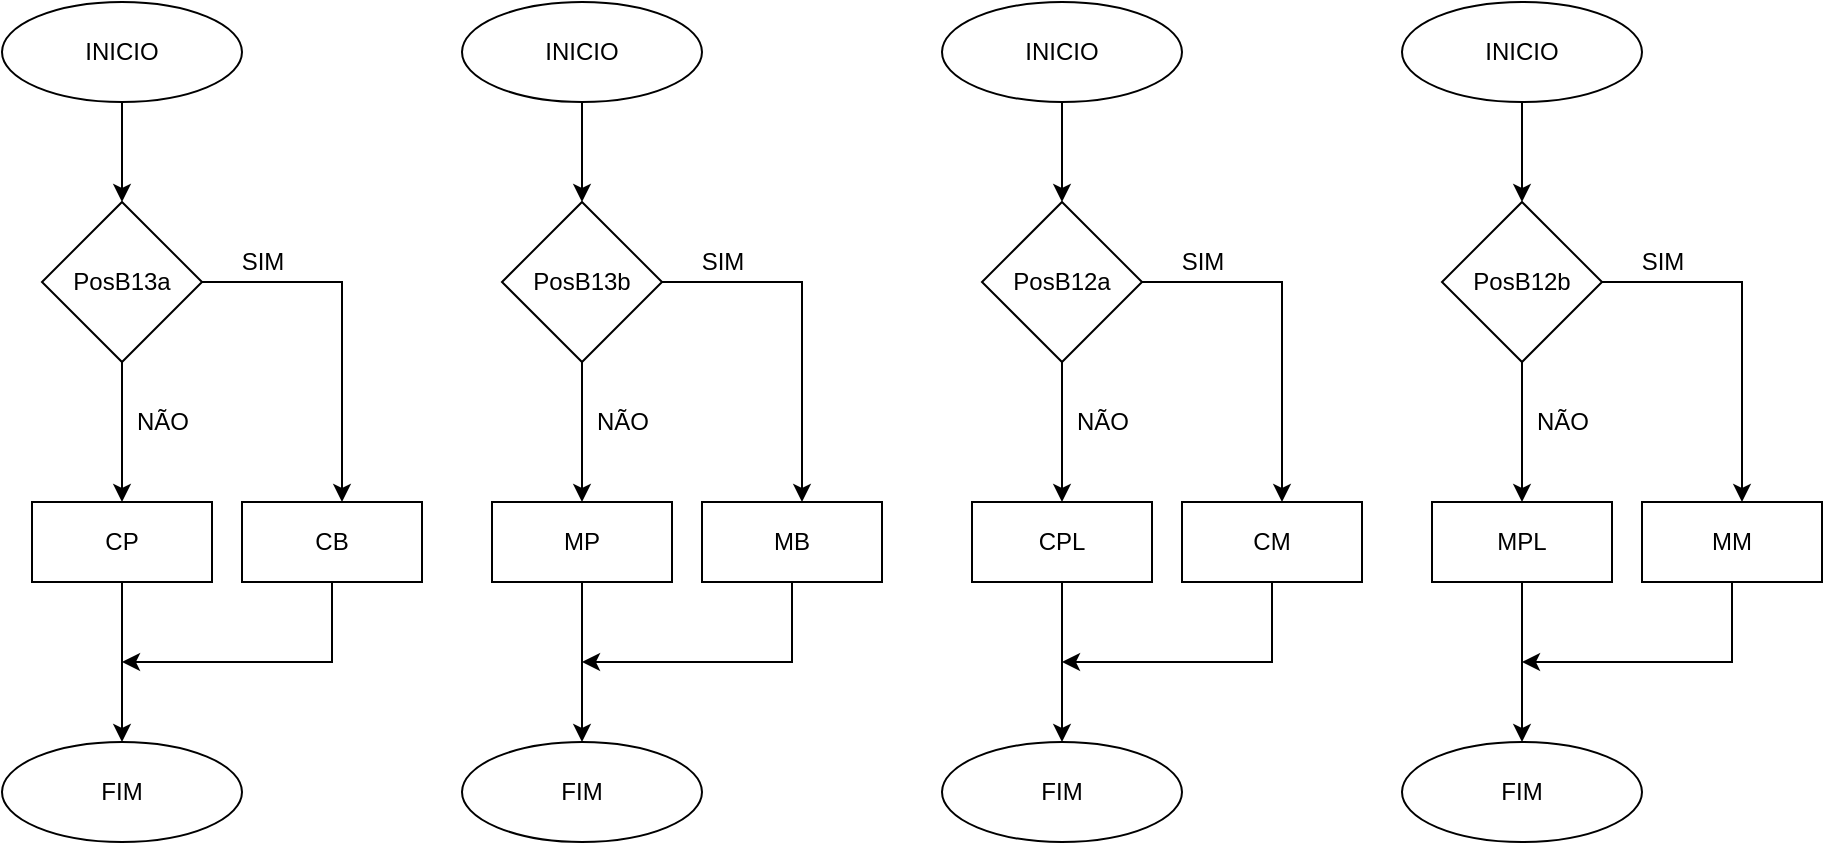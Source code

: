 <mxfile version="14.5.10" type="device"><diagram id="zkQ6dY7TOv4edfScC2yN" name="Page-1"><mxGraphModel dx="1038" dy="580" grid="1" gridSize="10" guides="1" tooltips="1" connect="1" arrows="1" fold="1" page="1" pageScale="1" pageWidth="850" pageHeight="1100" math="0" shadow="0"><root><mxCell id="0"/><mxCell id="1" parent="0"/><mxCell id="iwvYpGJAfRcKJvjn7QkK-2" style="edgeStyle=orthogonalEdgeStyle;rounded=0;orthogonalLoop=1;jettySize=auto;html=1;" edge="1" parent="1" source="iwvYpGJAfRcKJvjn7QkK-1"><mxGeometry relative="1" as="geometry"><mxPoint x="70" y="170" as="targetPoint"/></mxGeometry></mxCell><mxCell id="iwvYpGJAfRcKJvjn7QkK-1" value="INICIO" style="ellipse;whiteSpace=wrap;html=1;" vertex="1" parent="1"><mxGeometry x="10" y="70" width="120" height="50" as="geometry"/></mxCell><mxCell id="iwvYpGJAfRcKJvjn7QkK-4" style="edgeStyle=orthogonalEdgeStyle;rounded=0;orthogonalLoop=1;jettySize=auto;html=1;exitX=0.5;exitY=1;exitDx=0;exitDy=0;" edge="1" parent="1" source="iwvYpGJAfRcKJvjn7QkK-3"><mxGeometry relative="1" as="geometry"><mxPoint x="70" y="320" as="targetPoint"/></mxGeometry></mxCell><mxCell id="iwvYpGJAfRcKJvjn7QkK-6" style="edgeStyle=orthogonalEdgeStyle;rounded=0;orthogonalLoop=1;jettySize=auto;html=1;" edge="1" parent="1" source="iwvYpGJAfRcKJvjn7QkK-3"><mxGeometry relative="1" as="geometry"><mxPoint x="180" y="320" as="targetPoint"/><Array as="points"><mxPoint x="180" y="210"/></Array></mxGeometry></mxCell><mxCell id="iwvYpGJAfRcKJvjn7QkK-3" value="PosB13a" style="rhombus;whiteSpace=wrap;html=1;" vertex="1" parent="1"><mxGeometry x="30" y="170" width="80" height="80" as="geometry"/></mxCell><mxCell id="iwvYpGJAfRcKJvjn7QkK-20" style="edgeStyle=orthogonalEdgeStyle;rounded=0;orthogonalLoop=1;jettySize=auto;html=1;" edge="1" parent="1" source="iwvYpGJAfRcKJvjn7QkK-5"><mxGeometry relative="1" as="geometry"><mxPoint x="70" y="440" as="targetPoint"/></mxGeometry></mxCell><mxCell id="iwvYpGJAfRcKJvjn7QkK-5" value="CP" style="rounded=0;whiteSpace=wrap;html=1;" vertex="1" parent="1"><mxGeometry x="25" y="320" width="90" height="40" as="geometry"/></mxCell><mxCell id="iwvYpGJAfRcKJvjn7QkK-21" style="edgeStyle=orthogonalEdgeStyle;rounded=0;orthogonalLoop=1;jettySize=auto;html=1;" edge="1" parent="1" source="iwvYpGJAfRcKJvjn7QkK-8"><mxGeometry relative="1" as="geometry"><mxPoint x="70" y="400" as="targetPoint"/><Array as="points"><mxPoint x="175" y="400"/><mxPoint x="175" y="400"/></Array></mxGeometry></mxCell><mxCell id="iwvYpGJAfRcKJvjn7QkK-8" value="CB" style="rounded=0;whiteSpace=wrap;html=1;" vertex="1" parent="1"><mxGeometry x="130" y="320" width="90" height="40" as="geometry"/></mxCell><mxCell id="iwvYpGJAfRcKJvjn7QkK-9" value="SIM" style="text;html=1;align=center;verticalAlign=middle;resizable=0;points=[];autosize=1;strokeColor=none;" vertex="1" parent="1"><mxGeometry x="120" y="190" width="40" height="20" as="geometry"/></mxCell><mxCell id="iwvYpGJAfRcKJvjn7QkK-10" value="NÃO" style="text;html=1;align=center;verticalAlign=middle;resizable=0;points=[];autosize=1;strokeColor=none;" vertex="1" parent="1"><mxGeometry x="70" y="270" width="40" height="20" as="geometry"/></mxCell><mxCell id="iwvYpGJAfRcKJvjn7QkK-11" style="edgeStyle=orthogonalEdgeStyle;rounded=0;orthogonalLoop=1;jettySize=auto;html=1;" edge="1" parent="1" source="iwvYpGJAfRcKJvjn7QkK-12"><mxGeometry relative="1" as="geometry"><mxPoint x="300" y="170" as="targetPoint"/></mxGeometry></mxCell><mxCell id="iwvYpGJAfRcKJvjn7QkK-12" value="INICIO" style="ellipse;whiteSpace=wrap;html=1;" vertex="1" parent="1"><mxGeometry x="240" y="70" width="120" height="50" as="geometry"/></mxCell><mxCell id="iwvYpGJAfRcKJvjn7QkK-13" style="edgeStyle=orthogonalEdgeStyle;rounded=0;orthogonalLoop=1;jettySize=auto;html=1;exitX=0.5;exitY=1;exitDx=0;exitDy=0;" edge="1" parent="1" source="iwvYpGJAfRcKJvjn7QkK-15"><mxGeometry relative="1" as="geometry"><mxPoint x="300" y="320" as="targetPoint"/></mxGeometry></mxCell><mxCell id="iwvYpGJAfRcKJvjn7QkK-14" style="edgeStyle=orthogonalEdgeStyle;rounded=0;orthogonalLoop=1;jettySize=auto;html=1;" edge="1" parent="1" source="iwvYpGJAfRcKJvjn7QkK-15"><mxGeometry relative="1" as="geometry"><mxPoint x="410" y="320" as="targetPoint"/><Array as="points"><mxPoint x="410" y="210"/></Array></mxGeometry></mxCell><mxCell id="iwvYpGJAfRcKJvjn7QkK-15" value="PosB13b" style="rhombus;whiteSpace=wrap;html=1;" vertex="1" parent="1"><mxGeometry x="260" y="170" width="80" height="80" as="geometry"/></mxCell><mxCell id="iwvYpGJAfRcKJvjn7QkK-23" style="edgeStyle=orthogonalEdgeStyle;rounded=0;orthogonalLoop=1;jettySize=auto;html=1;" edge="1" parent="1" source="iwvYpGJAfRcKJvjn7QkK-16"><mxGeometry relative="1" as="geometry"><mxPoint x="300" y="440" as="targetPoint"/></mxGeometry></mxCell><mxCell id="iwvYpGJAfRcKJvjn7QkK-16" value="MP" style="rounded=0;whiteSpace=wrap;html=1;" vertex="1" parent="1"><mxGeometry x="255" y="320" width="90" height="40" as="geometry"/></mxCell><mxCell id="iwvYpGJAfRcKJvjn7QkK-24" style="edgeStyle=orthogonalEdgeStyle;rounded=0;orthogonalLoop=1;jettySize=auto;html=1;" edge="1" parent="1" source="iwvYpGJAfRcKJvjn7QkK-17"><mxGeometry relative="1" as="geometry"><mxPoint x="300" y="400" as="targetPoint"/><Array as="points"><mxPoint x="405" y="400"/><mxPoint x="405" y="400"/></Array></mxGeometry></mxCell><mxCell id="iwvYpGJAfRcKJvjn7QkK-17" value="MB" style="rounded=0;whiteSpace=wrap;html=1;" vertex="1" parent="1"><mxGeometry x="360" y="320" width="90" height="40" as="geometry"/></mxCell><mxCell id="iwvYpGJAfRcKJvjn7QkK-18" value="SIM" style="text;html=1;align=center;verticalAlign=middle;resizable=0;points=[];autosize=1;strokeColor=none;" vertex="1" parent="1"><mxGeometry x="350" y="190" width="40" height="20" as="geometry"/></mxCell><mxCell id="iwvYpGJAfRcKJvjn7QkK-19" value="NÃO" style="text;html=1;align=center;verticalAlign=middle;resizable=0;points=[];autosize=1;strokeColor=none;" vertex="1" parent="1"><mxGeometry x="300" y="270" width="40" height="20" as="geometry"/></mxCell><mxCell id="iwvYpGJAfRcKJvjn7QkK-22" value="FIM" style="ellipse;whiteSpace=wrap;html=1;" vertex="1" parent="1"><mxGeometry x="10" y="440" width="120" height="50" as="geometry"/></mxCell><mxCell id="iwvYpGJAfRcKJvjn7QkK-25" value="FIM" style="ellipse;whiteSpace=wrap;html=1;" vertex="1" parent="1"><mxGeometry x="240" y="440" width="120" height="50" as="geometry"/></mxCell><mxCell id="iwvYpGJAfRcKJvjn7QkK-26" style="edgeStyle=orthogonalEdgeStyle;rounded=0;orthogonalLoop=1;jettySize=auto;html=1;" edge="1" parent="1" source="iwvYpGJAfRcKJvjn7QkK-27"><mxGeometry relative="1" as="geometry"><mxPoint x="540" y="170" as="targetPoint"/></mxGeometry></mxCell><mxCell id="iwvYpGJAfRcKJvjn7QkK-27" value="INICIO" style="ellipse;whiteSpace=wrap;html=1;" vertex="1" parent="1"><mxGeometry x="480" y="70" width="120" height="50" as="geometry"/></mxCell><mxCell id="iwvYpGJAfRcKJvjn7QkK-28" style="edgeStyle=orthogonalEdgeStyle;rounded=0;orthogonalLoop=1;jettySize=auto;html=1;exitX=0.5;exitY=1;exitDx=0;exitDy=0;" edge="1" parent="1" source="iwvYpGJAfRcKJvjn7QkK-30"><mxGeometry relative="1" as="geometry"><mxPoint x="540" y="320" as="targetPoint"/></mxGeometry></mxCell><mxCell id="iwvYpGJAfRcKJvjn7QkK-29" style="edgeStyle=orthogonalEdgeStyle;rounded=0;orthogonalLoop=1;jettySize=auto;html=1;" edge="1" parent="1" source="iwvYpGJAfRcKJvjn7QkK-30"><mxGeometry relative="1" as="geometry"><mxPoint x="650" y="320" as="targetPoint"/><Array as="points"><mxPoint x="650" y="210"/></Array></mxGeometry></mxCell><mxCell id="iwvYpGJAfRcKJvjn7QkK-30" value="PosB12a" style="rhombus;whiteSpace=wrap;html=1;" vertex="1" parent="1"><mxGeometry x="500" y="170" width="80" height="80" as="geometry"/></mxCell><mxCell id="iwvYpGJAfRcKJvjn7QkK-31" style="edgeStyle=orthogonalEdgeStyle;rounded=0;orthogonalLoop=1;jettySize=auto;html=1;" edge="1" parent="1" source="iwvYpGJAfRcKJvjn7QkK-32"><mxGeometry relative="1" as="geometry"><mxPoint x="540" y="440" as="targetPoint"/></mxGeometry></mxCell><mxCell id="iwvYpGJAfRcKJvjn7QkK-32" value="CPL" style="rounded=0;whiteSpace=wrap;html=1;" vertex="1" parent="1"><mxGeometry x="495" y="320" width="90" height="40" as="geometry"/></mxCell><mxCell id="iwvYpGJAfRcKJvjn7QkK-33" style="edgeStyle=orthogonalEdgeStyle;rounded=0;orthogonalLoop=1;jettySize=auto;html=1;" edge="1" parent="1" source="iwvYpGJAfRcKJvjn7QkK-34"><mxGeometry relative="1" as="geometry"><mxPoint x="540" y="400" as="targetPoint"/><Array as="points"><mxPoint x="645" y="400"/><mxPoint x="645" y="400"/></Array></mxGeometry></mxCell><mxCell id="iwvYpGJAfRcKJvjn7QkK-34" value="CM" style="rounded=0;whiteSpace=wrap;html=1;" vertex="1" parent="1"><mxGeometry x="600" y="320" width="90" height="40" as="geometry"/></mxCell><mxCell id="iwvYpGJAfRcKJvjn7QkK-35" value="SIM" style="text;html=1;align=center;verticalAlign=middle;resizable=0;points=[];autosize=1;strokeColor=none;" vertex="1" parent="1"><mxGeometry x="590" y="190" width="40" height="20" as="geometry"/></mxCell><mxCell id="iwvYpGJAfRcKJvjn7QkK-36" value="NÃO" style="text;html=1;align=center;verticalAlign=middle;resizable=0;points=[];autosize=1;strokeColor=none;" vertex="1" parent="1"><mxGeometry x="540" y="270" width="40" height="20" as="geometry"/></mxCell><mxCell id="iwvYpGJAfRcKJvjn7QkK-37" value="FIM" style="ellipse;whiteSpace=wrap;html=1;" vertex="1" parent="1"><mxGeometry x="480" y="440" width="120" height="50" as="geometry"/></mxCell><mxCell id="iwvYpGJAfRcKJvjn7QkK-38" style="edgeStyle=orthogonalEdgeStyle;rounded=0;orthogonalLoop=1;jettySize=auto;html=1;" edge="1" parent="1" source="iwvYpGJAfRcKJvjn7QkK-39"><mxGeometry relative="1" as="geometry"><mxPoint x="770" y="170" as="targetPoint"/></mxGeometry></mxCell><mxCell id="iwvYpGJAfRcKJvjn7QkK-39" value="INICIO" style="ellipse;whiteSpace=wrap;html=1;" vertex="1" parent="1"><mxGeometry x="710" y="70" width="120" height="50" as="geometry"/></mxCell><mxCell id="iwvYpGJAfRcKJvjn7QkK-40" style="edgeStyle=orthogonalEdgeStyle;rounded=0;orthogonalLoop=1;jettySize=auto;html=1;exitX=0.5;exitY=1;exitDx=0;exitDy=0;" edge="1" parent="1" source="iwvYpGJAfRcKJvjn7QkK-42"><mxGeometry relative="1" as="geometry"><mxPoint x="770" y="320" as="targetPoint"/></mxGeometry></mxCell><mxCell id="iwvYpGJAfRcKJvjn7QkK-41" style="edgeStyle=orthogonalEdgeStyle;rounded=0;orthogonalLoop=1;jettySize=auto;html=1;" edge="1" parent="1" source="iwvYpGJAfRcKJvjn7QkK-42"><mxGeometry relative="1" as="geometry"><mxPoint x="880" y="320" as="targetPoint"/><Array as="points"><mxPoint x="880" y="210"/></Array></mxGeometry></mxCell><mxCell id="iwvYpGJAfRcKJvjn7QkK-42" value="PosB12b" style="rhombus;whiteSpace=wrap;html=1;" vertex="1" parent="1"><mxGeometry x="730" y="170" width="80" height="80" as="geometry"/></mxCell><mxCell id="iwvYpGJAfRcKJvjn7QkK-43" style="edgeStyle=orthogonalEdgeStyle;rounded=0;orthogonalLoop=1;jettySize=auto;html=1;" edge="1" parent="1" source="iwvYpGJAfRcKJvjn7QkK-44"><mxGeometry relative="1" as="geometry"><mxPoint x="770" y="440" as="targetPoint"/></mxGeometry></mxCell><mxCell id="iwvYpGJAfRcKJvjn7QkK-44" value="MPL" style="rounded=0;whiteSpace=wrap;html=1;" vertex="1" parent="1"><mxGeometry x="725" y="320" width="90" height="40" as="geometry"/></mxCell><mxCell id="iwvYpGJAfRcKJvjn7QkK-45" style="edgeStyle=orthogonalEdgeStyle;rounded=0;orthogonalLoop=1;jettySize=auto;html=1;" edge="1" parent="1" source="iwvYpGJAfRcKJvjn7QkK-46"><mxGeometry relative="1" as="geometry"><mxPoint x="770" y="400" as="targetPoint"/><Array as="points"><mxPoint x="875" y="400"/><mxPoint x="875" y="400"/></Array></mxGeometry></mxCell><mxCell id="iwvYpGJAfRcKJvjn7QkK-46" value="MM" style="rounded=0;whiteSpace=wrap;html=1;" vertex="1" parent="1"><mxGeometry x="830" y="320" width="90" height="40" as="geometry"/></mxCell><mxCell id="iwvYpGJAfRcKJvjn7QkK-47" value="SIM" style="text;html=1;align=center;verticalAlign=middle;resizable=0;points=[];autosize=1;strokeColor=none;" vertex="1" parent="1"><mxGeometry x="820" y="190" width="40" height="20" as="geometry"/></mxCell><mxCell id="iwvYpGJAfRcKJvjn7QkK-48" value="NÃO" style="text;html=1;align=center;verticalAlign=middle;resizable=0;points=[];autosize=1;strokeColor=none;" vertex="1" parent="1"><mxGeometry x="770" y="270" width="40" height="20" as="geometry"/></mxCell><mxCell id="iwvYpGJAfRcKJvjn7QkK-49" value="FIM" style="ellipse;whiteSpace=wrap;html=1;" vertex="1" parent="1"><mxGeometry x="710" y="440" width="120" height="50" as="geometry"/></mxCell></root></mxGraphModel></diagram></mxfile>